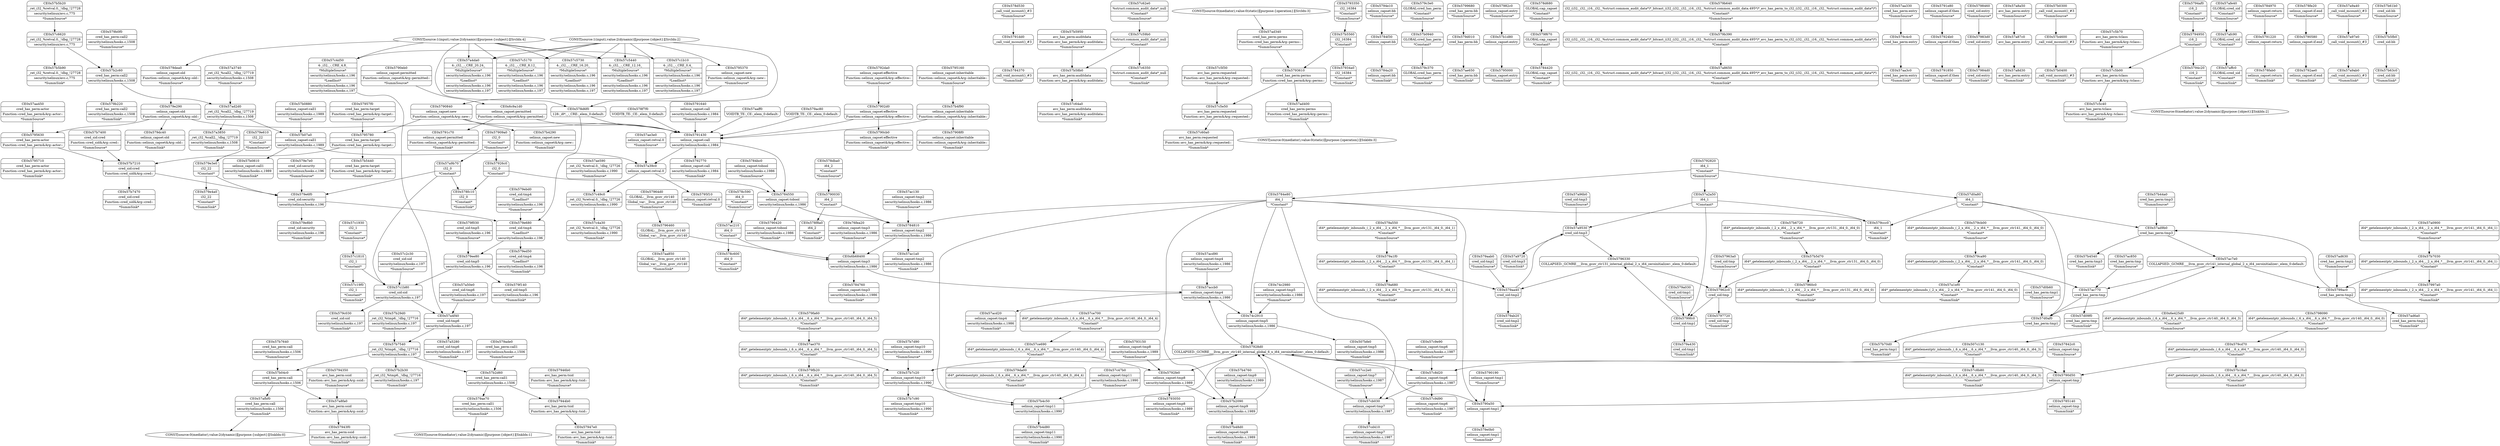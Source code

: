 digraph {
	CE0x57c1b80 [shape=record,shape=Mrecord,label="{CE0x57c1b80|cred_sid:sid|security/selinux/hooks.c,197}"]
	CE0x5784760 [shape=record,shape=Mrecord,label="{CE0x5784760|selinux_capset:tmp3|security/selinux/hooks.c,1986|*SummSink*}"]
	CE0x578d530 [shape=record,shape=Mrecord,label="{CE0x578d530|_call_void_mcount()_#3|*SummSource*}"]
	CE0x57b58b0 [shape=record,shape=Mrecord,label="{CE0x57b58b0|avc_has_perm:auditdata|Function::avc_has_perm&Arg::auditdata::}"]
	CE0x579e6f0 [shape=record,shape=Mrecord,label="{CE0x579e6f0|cred_sid:security|security/selinux/hooks.c,196}"]
	"CONST[source:0(mediator),value:0(static)][purpose:{operation}][SrcIdx:3]"
	CE0x57b4c50 [shape=record,shape=Mrecord,label="{CE0x57b4c50|selinux_capset:tmp11|security/selinux/hooks.c,1990}"]
	CE0x5795370 [shape=record,shape=Mrecord,label="{CE0x5795370|selinux_capset:new|Function::selinux_capset&Arg::new::|*SummSource*}"]
	CE0x579ade0 [shape=record,shape=Mrecord,label="{CE0x579ade0|cred_has_perm:call1|security/selinux/hooks.c,1506|*SummSource*}"]
	CE0x57b48d0 [shape=record,shape=Mrecord,label="{CE0x57b48d0|selinux_capset:tmp9|security/selinux/hooks.c,1989|*SummSink*}"]
	CE0x579dea0 [shape=record,shape=Mrecord,label="{CE0x579dea0|selinux_capset:old|Function::selinux_capset&Arg::old::|*SummSource*}"]
	CE0x5784a20 [shape=record,shape=Mrecord,label="{CE0x5784a20|selinux_capset:bb|*SummSink*}"]
	CE0x579c370 [shape=record,shape=Mrecord,label="{CE0x579c370|GLOBAL:cred_has_perm|*Constant*|*SummSink*}"]
	CE0x579d010 [shape=record,shape=Mrecord,label="{CE0x579d010|cred_has_perm:bb}"]
	CE0x5795000 [shape=record,shape=Mrecord,label="{CE0x5795000|selinux_capset:entry|*SummSink*}"]
	CE0x57c9d90 [shape=record,shape=Mrecord,label="{CE0x57c9d90|selinux_capset:tmp6|security/selinux/hooks.c,1987|*SummSink*}"]
	CE0x579f670 [shape=record,shape=Mrecord,label="{CE0x579f670|GLOBAL:cap_capset|*Constant*}"]
	CE0x579b390 [shape=record,shape=Mrecord,label="{CE0x579b390|i32_(i32,_i32,_i16,_i32,_%struct.common_audit_data*)*_bitcast_(i32_(i32,_i32,_i16,_i32,_%struct.common_audit_data.495*)*_avc_has_perm_to_i32_(i32,_i32,_i16,_i32,_%struct.common_audit_data*)*)|*Constant*}"]
	CE0x57cd410 [shape=record,shape=Mrecord,label="{CE0x57cd410|selinux_capset:tmp7|security/selinux/hooks.c,1987|*SummSink*}"]
	CE0x57b5560 [shape=record,shape=Mrecord,label="{CE0x57b5560|i32_16384|*Constant*}"]
	CE0x6e425d0 [shape=record,shape=Mrecord,label="{CE0x6e425d0|i64*_getelementptr_inbounds_(_6_x_i64_,_6_x_i64_*___llvm_gcov_ctr140,_i64_0,_i64_3)|*Constant*|*SummSource*}"]
	CE0x57aa330 [shape=record,shape=Mrecord,label="{CE0x57aa330|cred_has_perm:entry|*SummSource*}"]
	CE0x578dba0 [shape=record,shape=Mrecord,label="{CE0x578dba0|i64_2|*Constant*|*SummSource*}"]
	CE0x507c130 [shape=record,shape=Mrecord,label="{CE0x507c130|i64*_getelementptr_inbounds_(_6_x_i64_,_6_x_i64_*___llvm_gcov_ctr140,_i64_0,_i64_3)|*Constant*}"]
	CE0x57a3850 [shape=record,shape=Mrecord,label="{CE0x57a3850|_ret_i32_%call2,_!dbg_!27719|security/selinux/hooks.c,1508|*SummSink*}"]
	CE0x5791850 [shape=record,shape=Mrecord,label="{CE0x5791850|selinux_capset:if.then|*SummSink*}"]
	CE0x57b0880 [shape=record,shape=Mrecord,label="{CE0x57b0880|selinux_capset:call1|security/selinux/hooks.c,1989|*SummSource*}"]
	CE0x5791dd0 [shape=record,shape=Mrecord,label="{CE0x5791dd0|_call_void_mcount()_#3}"]
	CE0x57984d0 [shape=record,shape=Mrecord,label="{CE0x57984d0|cred_sid:entry|*SummSink*}"]
	CE0x5791c70 [shape=record,shape=Mrecord,label="{CE0x5791c70|selinux_capset:permitted|Function::selinux_capset&Arg::permitted::|*SummSink*}"]
	CE0x57a87c0 [shape=record,shape=Mrecord,label="{CE0x57a87c0|avc_has_perm:entry}"]
	CE0x57aaff0 [shape=record,shape=Mrecord,label="{CE0x57aaff0|VOIDTB_TE:_CE:_elem_0:default:}"]
	CE0x57924b0 [shape=record,shape=Mrecord,label="{CE0x57924b0|selinux_capset:if.then}"]
	CE0x57b0300 [shape=record,shape=Mrecord,label="{CE0x57b0300|_call_void_mcount()_#3|*SummSource*}"]
	CE0x57acd20 [shape=record,shape=Mrecord,label="{CE0x57acd20|selinux_capset:tmp4|security/selinux/hooks.c,1986|*SummSink*}"]
	CE0x5792fe0 [shape=record,shape=Mrecord,label="{CE0x5792fe0|selinux_capset:tmp8|security/selinux/hooks.c,1989}"]
	CE0x57c5f30 [shape=record,shape=Mrecord,label="{CE0x57c5f30|avc_has_perm:requested|Function::avc_has_perm&Arg::requested::|*SummSource*}"]
	CE0x57943f0 [shape=record,shape=Mrecord,label="{CE0x57943f0|avc_has_perm:ssid|Function::avc_has_perm&Arg::ssid::|*SummSink*}"]
	CE0x57c5e50 [shape=record,shape=Mrecord,label="{CE0x57c5e50|avc_has_perm:requested|Function::avc_has_perm&Arg::requested::}"]
	CE0x579b0f0 [shape=record,shape=Mrecord,label="{CE0x579b0f0|cred_has_perm:call2|security/selinux/hooks.c,1508|*SummSource*}"]
	CE0x57962c0 [shape=record,shape=Mrecord,label="{CE0x57962c0|cred_sid:tmp}"]
	CE0x57ae3e0 [shape=record,shape=Mrecord,label="{CE0x57ae3e0|selinux_capset:retval.0|*SummSource*}"]
	CE0x57ad400 [shape=record,shape=Mrecord,label="{CE0x57ad400|cred_has_perm:perms|Function::cred_has_perm&Arg::perms::|*SummSink*}"]
	CE0x579ae70 [shape=record,shape=Mrecord,label="{CE0x579ae70|cred_has_perm:call1|security/selinux/hooks.c,1506|*SummSink*}"]
	CE0x57c5c40 [shape=record,shape=Mrecord,label="{CE0x57c5c40|avc_has_perm:tclass|Function::avc_has_perm&Arg::tclass::|*SummSink*}"]
	CE0x5794950 [shape=record,shape=Mrecord,label="{CE0x5794950|i16_2|*Constant*}"]
	CE0x57909a0 [shape=record,shape=Mrecord,label="{CE0x57909a0|i32_0|*Constant*|*SummSource*}"]
	CE0x57d09f0 [shape=record,shape=Mrecord,label="{CE0x57d09f0|cred_has_perm:tmp|*SummSink*}"]
	CE0x57b18a0 [shape=record,shape=Mrecord,label="{CE0x57b18a0|i64*_getelementptr_inbounds_(_6_x_i64_,_6_x_i64_*___llvm_gcov_ctr140,_i64_0,_i64_0)|*Constant*|*SummSink*}"]
	CE0x5784550 [shape=record,shape=Mrecord,label="{CE0x5784550|selinux_capset:tobool|security/selinux/hooks.c,1986}"]
	CE0x579a1f0 [shape=record,shape=Mrecord,label="{CE0x579a1f0|i64*_getelementptr_inbounds_(_2_x_i64_,_2_x_i64_*___llvm_gcov_ctr131,_i64_0,_i64_1)|*Constant*}"]
	CE0x57c5730 [shape=record,shape=Mrecord,label="{CE0x57c5730|4:_i32,_:_CRE_16,20_|*MultipleSource*|security/selinux/hooks.c,196|*LoadInst*|security/selinux/hooks.c,196|security/selinux/hooks.c,197}"]
	CE0x74c2910 [shape=record,shape=Mrecord,label="{CE0x74c2910|selinux_capset:tmp5|security/selinux/hooks.c,1986}"]
	CE0x57d0b60 [shape=record,shape=Mrecord,label="{CE0x57d0b60|cred_has_perm:tmp1|*SummSource*}"]
	CE0x57ae650 [shape=record,shape=Mrecord,label="{CE0x57ae650|cred_has_perm:bb|*SummSink*}"]
	CE0x57afe40 [shape=record,shape=Mrecord,label="{CE0x57afe40|GLOBAL:cred_sid|*Constant*|*SummSource*}"]
	CE0x5798460 [shape=record,shape=Mrecord,label="{CE0x5798460|cred_sid:entry|*SummSource*}"]
	CE0x57b5950 [shape=record,shape=Mrecord,label="{CE0x57b5950|avc_has_perm:auditdata|Function::avc_has_perm&Arg::auditdata::|*SummSource*}"]
	CE0x57b6720 [shape=record,shape=Mrecord,label="{CE0x57b6720|i64*_getelementptr_inbounds_(_2_x_i64_,_2_x_i64_*___llvm_gcov_ctr131,_i64_0,_i64_0)|*Constant*|*SummSource*}"]
	CE0x57a4f40 [shape=record,shape=Mrecord,label="{CE0x57a4f40|cred_sid:tmp6|security/selinux/hooks.c,197}"]
	CE0x57aa3c0 [shape=record,shape=Mrecord,label="{CE0x57aa3c0|cred_has_perm:entry|*SummSink*}"]
	CE0x5790030 [shape=record,shape=Mrecord,label="{CE0x5790030|i64_2|*Constant*}"]
	CE0x57a0900 [shape=record,shape=Mrecord,label="{CE0x57a0900|i64*_getelementptr_inbounds_(_2_x_i64_,_2_x_i64_*___llvm_gcov_ctr141,_i64_0,_i64_1)|*Constant*|*SummSource*}"]
	CE0x5792770 [shape=record,shape=Mrecord,label="{CE0x5792770|selinux_capset:call|security/selinux/hooks.c,1984|*SummSink*}"]
	CE0x57ad2d0 [shape=record,shape=Mrecord,label="{CE0x57ad2d0|_ret_i32_%call2,_!dbg_!27719|security/selinux/hooks.c,1508}"]
	CE0x57c8d20 [shape=record,shape=Mrecord,label="{CE0x57c8d20|selinux_capset:tmp6|security/selinux/hooks.c,1987}"]
	CE0x5790d50 [shape=record,shape=Mrecord,label="{CE0x5790d50|selinux_capset:tmp}"]
	CE0x5791220 [shape=record,shape=Mrecord,label="{CE0x5791220|selinux_capset:return}"]
	CE0x6c9a1d0 [shape=record,shape=Mrecord,label="{CE0x6c9a1d0|selinux_capset:permitted|Function::selinux_capset&Arg::permitted::}"]
	CE0x57b7210 [shape=record,shape=Mrecord,label="{CE0x57b7210|cred_sid:cred|Function::cred_sid&Arg::cred::}"]
	"CONST[source:1(input),value:2(dynamic)][purpose:{subject}][SrcIdx:4]"
	CE0x5798090 [shape=record,shape=Mrecord,label="{CE0x5798090|i64*_getelementptr_inbounds_(_6_x_i64_,_6_x_i64_*___llvm_gcov_ctr140,_i64_0,_i64_0)|*Constant*|*SummSource*}"]
	CE0x5784bc0 [shape=record,shape=Mrecord,label="{CE0x5784bc0|selinux_capset:tobool|security/selinux/hooks.c,1986|*SummSource*}"]
	CE0x579f030 [shape=record,shape=Mrecord,label="{CE0x579f030|cred_sid:tmp5|security/selinux/hooks.c,196|*SummSource*}"]
	CE0x57b4540 [shape=record,shape=Mrecord,label="{CE0x57b4540|cred_has_perm:tmp3|*SummSink*}"]
	CE0x5790eb0 [shape=record,shape=Mrecord,label="{CE0x5790eb0|selinux_capset:permitted|Function::selinux_capset&Arg::permitted::|*SummSource*}"]
	CE0x57b7030 [shape=record,shape=Mrecord,label="{CE0x57b7030|i64*_getelementptr_inbounds_(_2_x_i64_,_2_x_i64_*___llvm_gcov_ctr141,_i64_0,_i64_1)|*Constant*}"]
	CE0x57b4600 [shape=record,shape=Mrecord,label="{CE0x57b4600|_call_void_mcount()_#3}"]
	CE0x57c5b00 [shape=record,shape=Mrecord,label="{CE0x57c5b00|avc_has_perm:tclass|Function::avc_has_perm&Arg::tclass::}"]
	CE0x57ae590 [shape=record,shape=Mrecord,label="{CE0x57ae590|_ret_i32_%retval.0,_!dbg_!27726|security/selinux/hooks.c,1990|*SummSource*}"]
	CE0x57ad9b0 [shape=record,shape=Mrecord,label="{CE0x57ad9b0|cred_has_perm:tmp3}"]
	CE0x5792ae0 [shape=record,shape=Mrecord,label="{CE0x5792ae0|selinux_capset:if.end|*SummSink*}"]
	CE0x579a680 [shape=record,shape=Mrecord,label="{CE0x579a680|i64*_getelementptr_inbounds_(_2_x_i64_,_2_x_i64_*___llvm_gcov_ctr131,_i64_0,_i64_1)|*Constant*|*SummSink*}"]
	CE0x57c1810 [shape=record,shape=Mrecord,label="{CE0x57c1810|i32_1|*Constant*}"]
	CE0x5797720 [shape=record,shape=Mrecord,label="{CE0x5797720|cred_sid:tmp|*SummSink*}"]
	CE0x57902d0 [shape=record,shape=Mrecord,label="{CE0x57902d0|selinux_capset:effective|Function::selinux_capset&Arg::effective::}"]
	CE0x57947e0 [shape=record,shape=Mrecord,label="{CE0x57947e0|avc_has_perm:tsid|Function::avc_has_perm&Arg::tsid::|*SummSink*}"]
	CE0x579ab20 [shape=record,shape=Mrecord,label="{CE0x579ab20|cred_sid:tmp2|*SummSink*}"]
	"CONST[source:0(mediator),value:2(dynamic)][purpose:{object}][SnkIdx:1]"
	CE0x57a3740 [shape=record,shape=Mrecord,label="{CE0x57a3740|_ret_i32_%call2,_!dbg_!27719|security/selinux/hooks.c,1508|*SummSource*}"]
	CE0x579aa40 [shape=record,shape=Mrecord,label="{CE0x579aa40|cred_sid:tmp2}"]
	CE0x57b0940 [shape=record,shape=Mrecord,label="{CE0x57b0940|GLOBAL:cred_has_perm|*Constant*}"]
	CE0x5795710 [shape=record,shape=Mrecord,label="{CE0x5795710|cred_has_perm:actor|Function::cred_has_perm&Arg::actor::|*SummSink*}"]
	CE0x57944b0 [shape=record,shape=Mrecord,label="{CE0x57944b0|avc_has_perm:tsid|Function::avc_has_perm&Arg::tsid::}"]
	CE0x57a8d30 [shape=record,shape=Mrecord,label="{CE0x57a8d30|avc_has_perm:entry|*SummSink*}"]
	CE0x57a96b0 [shape=record,shape=Mrecord,label="{CE0x57a96b0|cred_sid:tmp3|*SummSource*}"]
	CE0x5794af0 [shape=record,shape=Mrecord,label="{CE0x5794af0|i16_2|*Constant*|*SummSource*}"]
	CE0x57c6620 [shape=record,shape=Mrecord,label="{CE0x57c6620|_ret_i32_%retval.0,_!dbg_!27728|security/selinux/avc.c,775}"]
	CE0x578fe20 [shape=record,shape=Mrecord,label="{CE0x578fe20|selinux_capset:if.end|*SummSource*}"]
	CE0x579ebd0 [shape=record,shape=Mrecord,label="{CE0x579ebd0|cred_sid:tmp4|*LoadInst*|security/selinux/hooks.c,196|*SummSource*}"]
	CE0x57b2090 [shape=record,shape=Mrecord,label="{CE0x57b2090|selinux_capset:tmp9|security/selinux/hooks.c,1989}"]
	CE0x57926c0 [shape=record,shape=Mrecord,label="{CE0x57926c0|i32_0|*Constant*}"]
	CE0x57b7640 [shape=record,shape=Mrecord,label="{CE0x57b7640|cred_has_perm:call|security/selinux/hooks.c,1506|*SummSource*}"]
	CE0x57a9a40 [shape=record,shape=Mrecord,label="{CE0x57a9a40|_call_void_mcount()_#3|*SummSource*}"]
	CE0x57b4f90 [shape=record,shape=Mrecord,label="{CE0x57b4f90|selinux_capset:inheritable|Function::selinux_capset&Arg::inheritable::}"]
	CE0x579cd70 [shape=record,shape=Mrecord,label="{CE0x579cd70|i64*_getelementptr_inbounds_(_6_x_i64_,_6_x_i64_*___llvm_gcov_ctr140,_i64_0,_i64_0)|*Constant*}"]
	CE0x57a9530 [shape=record,shape=Mrecord,label="{CE0x57a9530|cred_sid:tmp3}"]
	CE0x579ac80 [shape=record,shape=Mrecord,label="{CE0x579ac80|VOIDTB_TE:_CE:_elem_0:default:}"]
	CE0x5790420 [shape=record,shape=Mrecord,label="{CE0x5790420|selinux_capset:tobool|security/selinux/hooks.c,1986|*SummSink*}"]
	CE0x57b4290 [shape=record,shape=Mrecord,label="{CE0x57b4290|selinux_capset:new|Function::selinux_capset&Arg::new::|*SummSink*}"]
	CE0x57c5170 [shape=record,shape=Mrecord,label="{CE0x57c5170|4:_i32,_:_CRE_8,12_|*MultipleSource*|security/selinux/hooks.c,196|*LoadInst*|security/selinux/hooks.c,196|security/selinux/hooks.c,197}"]
	CE0x579c4c0 [shape=record,shape=Mrecord,label="{CE0x579c4c0|cred_has_perm:entry}"]
	CE0x57c8b80 [shape=record,shape=Mrecord,label="{CE0x57c8b80|i64*_getelementptr_inbounds_(_6_x_i64_,_6_x_i64_*___llvm_gcov_ctr140,_i64_0,_i64_3)|*Constant*|*SummSink*}"]
	CE0x5790cb0 [shape=record,shape=Mrecord,label="{CE0x5790cb0|selinux_capset:effective|Function::selinux_capset&Arg::effective::|*SummSink*}"]
	CE0x5795160 [shape=record,shape=Mrecord,label="{CE0x5795160|selinux_capset:inheritable|Function::selinux_capset&Arg::inheritable::|*SummSource*}"]
	CE0x5796330 [shape=record,shape=Mrecord,label="{CE0x5796330|COLLAPSED:_GCMRE___llvm_gcov_ctr131_internal_global_2_x_i64_zeroinitializer:_elem_0:default:}"]
	CE0x57a2a50 [shape=record,shape=Mrecord,label="{CE0x57a2a50|i64_1|*Constant*}"]
	CE0x57b5d70 [shape=record,shape=Mrecord,label="{CE0x57b5d70|i64*_getelementptr_inbounds_(_2_x_i64_,_2_x_i64_*___llvm_gcov_ctr131,_i64_0,_i64_0)|*Constant*}"]
	CE0x579da00 [shape=record,shape=Mrecord,label="{CE0x579da00|i64*_getelementptr_inbounds_(_6_x_i64_,_6_x_i64_*___llvm_gcov_ctr140,_i64_0,_i64_4)|*Constant*|*SummSink*}"]
	CE0x57b5fb0 [shape=record,shape=Mrecord,label="{CE0x57b5fb0|cred_sid:bb}"]
	CE0x579e8b0 [shape=record,shape=Mrecord,label="{CE0x579e8b0|cred_sid:security|security/selinux/hooks.c,196|*SummSink*}"]
	CE0x57b07a0 [shape=record,shape=Mrecord,label="{CE0x57b07a0|selinux_capset:call1|security/selinux/hooks.c,1989}"]
	CE0x57b0400 [shape=record,shape=Mrecord,label="{CE0x57b0400|_call_void_mcount()_#3|*SummSink*}"]
	CE0x57c6350 [shape=record,shape=Mrecord,label="{CE0x57c6350|%struct.common_audit_data*_null|*Constant*|*SummSink*}"]
	CE0x579ccc0 [shape=record,shape=Mrecord,label="{CE0x579ccc0|i64_1|*Constant*|*SummSink*}"]
	CE0x579cb00 [shape=record,shape=Mrecord,label="{CE0x579cb00|i64*_getelementptr_inbounds_(_2_x_i64_,_2_x_i64_*___llvm_gcov_ctr141,_i64_0,_i64_0)|*Constant*|*SummSource*}"]
	CE0x57b70d0 [shape=record,shape=Mrecord,label="{CE0x57b70d0|cred_has_perm:tmp1|*SummSink*}"]
	CE0x57b61b0 [shape=record,shape=Mrecord,label="{CE0x57b61b0|cred_sid:bb|*SummSource*}"]
	CE0x57a4da0 [shape=record,shape=Mrecord,label="{CE0x57a4da0|4:_i32,_:_CRE_20,24_|*MultipleSource*|security/selinux/hooks.c,196|*LoadInst*|security/selinux/hooks.c,196|security/selinux/hooks.c,197}"]
	CE0x579ed50 [shape=record,shape=Mrecord,label="{CE0x579ed50|cred_sid:tmp4|*LoadInst*|security/selinux/hooks.c,196|*SummSink*}"]
	CE0x578f7f0 [shape=record,shape=Mrecord,label="{CE0x578f7f0|VOIDTB_TE:_CE:_elem_0:default:}"]
	"CONST[source:0(mediator),value:2(dynamic)][purpose:{subject}][SnkIdx:0]"
	CE0x5795630 [shape=record,shape=Mrecord,label="{CE0x5795630|cred_has_perm:actor|Function::cred_has_perm&Arg::actor::}"]
	CE0x5795f10 [shape=record,shape=Mrecord,label="{CE0x5795f10|selinux_capset:retval.0|*SummSink*}"]
	CE0x507bfe0 [shape=record,shape=Mrecord,label="{CE0x507bfe0|selinux_capset:tmp5|security/selinux/hooks.c,1986|*SummSink*}"]
	CE0x57a8650 [shape=record,shape=Mrecord,label="{CE0x57a8650|i32_(i32,_i32,_i16,_i32,_%struct.common_audit_data*)*_bitcast_(i32_(i32,_i32,_i16,_i32,_%struct.common_audit_data.495*)*_avc_has_perm_to_i32_(i32,_i32,_i16,_i32,_%struct.common_audit_data*)*)|*Constant*|*SummSink*}"]
	CE0x5796460 [shape=record,shape=Mrecord,label="{CE0x5796460|GLOBAL:__llvm_gcov_ctr140|Global_var:__llvm_gcov_ctr140}"]
	CE0x5794350 [shape=record,shape=Mrecord,label="{CE0x5794350|avc_has_perm:ssid|Function::avc_has_perm&Arg::ssid::|*SummSource*}"]
	"CONST[source:0(mediator),value:2(dynamic)][purpose:{object}][SnkIdx:2]"
	CE0x57cb030 [shape=record,shape=Mrecord,label="{CE0x57cb030|selinux_capset:tmp7|security/selinux/hooks.c,1987}"]
	CE0x57a9ab0 [shape=record,shape=Mrecord,label="{CE0x57a9ab0|_call_void_mcount()_#3|*SummSink*}"]
	CE0x579e7e0 [shape=record,shape=Mrecord,label="{CE0x579e7e0|cred_sid:security|security/selinux/hooks.c,196|*SummSource*}"]
	"CONST[source:0(mediator),value:0(static)][purpose:{operation}][SnkIdx:3]"
	CE0x579a430 [shape=record,shape=Mrecord,label="{CE0x579a430|cred_sid:tmp1|*SummSink*}"]
	CE0x57ac850 [shape=record,shape=Mrecord,label="{CE0x57ac850|cred_has_perm:tmp|*SummSource*}"]
	CE0x57ad6a0 [shape=record,shape=Mrecord,label="{CE0x57ad6a0|cred_has_perm:tmp2|*SummSink*}"]
	CE0x57a50e0 [shape=record,shape=Mrecord,label="{CE0x57a50e0|cred_sid:tmp6|security/selinux/hooks.c,197|*SummSource*}"]
	CE0x578c590 [shape=record,shape=Mrecord,label="{CE0x578c590|i64_0|*Constant*|*SummSource*}"]
	CE0x5784970 [shape=record,shape=Mrecord,label="{CE0x5784970|selinux_capset:return|*SummSource*}"]
	CE0x57908f0 [shape=record,shape=Mrecord,label="{CE0x57908f0|selinux_capset:inheritable|Function::selinux_capset&Arg::inheritable::|*SummSink*}"]
	CE0x57b5b20 [shape=record,shape=Mrecord,label="{CE0x57b5b20|_ret_i32_%retval.0,_!dbg_!27728|security/selinux/avc.c,775|*SummSource*}"]
	CE0x5799680 [shape=record,shape=Mrecord,label="{CE0x5799680|cred_has_perm:bb|*SummSource*}"]
	CE0x57b29d0 [shape=record,shape=Mrecord,label="{CE0x57b29d0|_ret_i32_%tmp6,_!dbg_!27716|security/selinux/hooks.c,197|*SummSource*}"]
	CE0x57a8a50 [shape=record,shape=Mrecord,label="{CE0x57a8a50|avc_has_perm:entry|*SummSource*}"]
	CE0x578c600 [shape=record,shape=Mrecord,label="{CE0x578c600|i64_0|*Constant*|*SummSink*}"]
	CE0x579ee80 [shape=record,shape=Mrecord,label="{CE0x579ee80|cred_sid:tmp5|security/selinux/hooks.c,196}"]
	CE0x57a9b70 [shape=record,shape=Mrecord,label="{CE0x57a9b70|i32_0|*Constant*}"]
	CE0x57ad340 [shape=record,shape=Mrecord,label="{CE0x57ad340|cred_has_perm:perms|Function::cred_has_perm&Arg::perms::|*SummSource*}"]
	CE0x5799ac0 [shape=record,shape=Mrecord,label="{CE0x5799ac0|cred_has_perm:tmp2}"]
	CE0x57b04c0 [shape=record,shape=Mrecord,label="{CE0x57b04c0|cred_has_perm:call|security/selinux/hooks.c,1506}"]
	CE0x579aab0 [shape=record,shape=Mrecord,label="{CE0x579aab0|cred_sid:tmp2|*SummSource*}"]
	CE0x57964d0 [shape=record,shape=Mrecord,label="{CE0x57964d0|GLOBAL:__llvm_gcov_ctr140|Global_var:__llvm_gcov_ctr140|*SummSource*}"]
	CE0x57afbf0 [shape=record,shape=Mrecord,label="{CE0x57afbf0|cred_has_perm:call|security/selinux/hooks.c,1506|*SummSink*}"]
	CE0x5791e80 [shape=record,shape=Mrecord,label="{CE0x5791e80|selinux_capset:if.then|*SummSource*}"]
	CE0x5792da0 [shape=record,shape=Mrecord,label="{CE0x5792da0|selinux_capset:effective|Function::selinux_capset&Arg::effective::|*SummSource*}"]
	CE0x57ac1a0 [shape=record,shape=Mrecord,label="{CE0x57ac1a0|selinux_capset:tmp2|security/selinux/hooks.c,1986|*SummSink*}"]
	CE0x5791430 [shape=record,shape=Mrecord,label="{CE0x5791430|selinux_capset:call|security/selinux/hooks.c,1984}"]
	CE0x57d0af0 [shape=record,shape=Mrecord,label="{CE0x57d0af0|cred_has_perm:tmp1}"]
	CE0x57d0a80 [shape=record,shape=Mrecord,label="{CE0x57d0a80|i64_1|*Constant*}"]
	CE0x57963a0 [shape=record,shape=Mrecord,label="{CE0x57963a0|cred_sid:tmp|*SummSource*}"]
	CE0x57a5280 [shape=record,shape=Mrecord,label="{CE0x57a5280|cred_sid:tmp6|security/selinux/hooks.c,197|*SummSink*}"]
	CE0x57957f0 [shape=record,shape=Mrecord,label="{CE0x57957f0|cred_has_perm:target|Function::cred_has_perm&Arg::target::|*SummSource*}"]
	CE0x578fc10 [shape=record,shape=Mrecord,label="{CE0x578fc10|i32_0|*Constant*|*SummSink*}"]
	CE0x57a39c0 [shape=record,shape=Mrecord,label="{CE0x57a39c0|selinux_capset:retval.0}"]
	CE0x579b220 [shape=record,shape=Mrecord,label="{CE0x579b220|cred_has_perm:call2|security/selinux/hooks.c,1508|*SummSink*}"]
	CE0x57ce690 [shape=record,shape=Mrecord,label="{CE0x57ce690|i64*_getelementptr_inbounds_(_6_x_i64_,_6_x_i64_*___llvm_gcov_ctr140,_i64_0,_i64_4)|*Constant*}"]
	CE0x57a97e0 [shape=record,shape=Mrecord,label="{CE0x57a97e0|_call_void_mcount()_#3}"]
	CE0x5792820 [shape=record,shape=Mrecord,label="{CE0x5792820|i64_1|*Constant*|*SummSource*}"]
	CE0x578f8a0 [shape=record,shape=Mrecord,label="{CE0x578f8a0|i64_2|*Constant*|*SummSink*}"]
	CE0x57b7c90 [shape=record,shape=Mrecord,label="{CE0x57b7c90|selinux_capset:tmp10|security/selinux/hooks.c,1990|*SummSink*}"]
	CE0x578d680 [shape=record,shape=Mrecord,label="{CE0x578d680|GLOBAL:cap_capset|*Constant*|*SummSource*}"]
	CE0x578d6f0 [shape=record,shape=Mrecord,label="{CE0x578d6f0|128:_i8*,_:_CRE:_elem_0:default:}"]
	CE0x57acd90 [shape=record,shape=Mrecord,label="{CE0x57acd90|selinux_capset:tmp4|security/selinux/hooks.c,1986|*SummSource*}"]
	CE0x5790190 [shape=record,shape=Mrecord,label="{CE0x5790190|selinux_capset:tmp1|*SummSource*}"]
	CE0x5790a50 [shape=record,shape=Mrecord,label="{CE0x5790a50|selinux_capset:tmp1}"]
	CE0x5784420 [shape=record,shape=Mrecord,label="{CE0x5784420|GLOBAL:cap_capset|*Constant*|*SummSink*}"]
	CE0x57b0810 [shape=record,shape=Mrecord,label="{CE0x57b0810|selinux_capset:call1|security/selinux/hooks.c,1989|*SummSink*}"]
	CE0x579fb20 [shape=record,shape=Mrecord,label="{CE0x579fb20|i64*_getelementptr_inbounds_(_6_x_i64_,_6_x_i64_*___llvm_gcov_ctr140,_i64_0,_i64_5)|*Constant*|*SummSink*}"]
	CE0x57c60a0 [shape=record,shape=Mrecord,label="{CE0x57c60a0|avc_has_perm:requested|Function::avc_has_perm&Arg::requested::|*SummSink*}"]
	"CONST[source:1(input),value:2(dynamic)][purpose:{object}][SrcIdx:2]"
	CE0x57ac770 [shape=record,shape=Mrecord,label="{CE0x57ac770|cred_has_perm:tmp}"]
	CE0x57b1d80 [shape=record,shape=Mrecord,label="{CE0x57b1d80|selinux_capset:entry}"]
	CE0x57982c0 [shape=record,shape=Mrecord,label="{CE0x57982c0|selinux_capset:entry|*SummSource*}"]
	CE0x57aa850 [shape=record,shape=Mrecord,label="{CE0x57aa850|GLOBAL:__llvm_gcov_ctr140|Global_var:__llvm_gcov_ctr140|*SummSink*}"]
	CE0x57934a0 [shape=record,shape=Mrecord,label="{CE0x57934a0|i32_16384|*Constant*|*SummSink*}"]
	CE0x57928d0 [shape=record,shape=Mrecord,label="{CE0x57928d0|COLLAPSED:_GCMRE___llvm_gcov_ctr140_internal_global_6_x_i64_zeroinitializer:_elem_0:default:}"]
	CE0x57cc2e0 [shape=record,shape=Mrecord,label="{CE0x57cc2e0|selinux_capset:tmp7|security/selinux/hooks.c,1987|*SummSource*}"]
	CE0x5785140 [shape=record,shape=Mrecord,label="{CE0x5785140|selinux_capset:tmp|*SummSink*}"]
	CE0x57c49c0 [shape=record,shape=Mrecord,label="{CE0x57c49c0|_ret_i32_%retval.0,_!dbg_!27726|security/selinux/hooks.c,1990}"]
	CE0x57c1b10 [shape=record,shape=Mrecord,label="{CE0x57c1b10|4:_i32,_:_CRE_0,4_|*MultipleSource*|security/selinux/hooks.c,196|*LoadInst*|security/selinux/hooks.c,196|security/selinux/hooks.c,197}"]
	CE0x57c2c30 [shape=record,shape=Mrecord,label="{CE0x57c2c30|cred_sid:sid|security/selinux/hooks.c,197|*SummSource*}"]
	CE0x57afc90 [shape=record,shape=Mrecord,label="{CE0x57afc90|GLOBAL:cred_sid|*Constant*}"]
	CE0x57b7540 [shape=record,shape=Mrecord,label="{CE0x57b7540|_ret_i32_%tmp6,_!dbg_!27716|security/selinux/hooks.c,197}"]
	CE0x57b2c60 [shape=record,shape=Mrecord,label="{CE0x57b2c60|cred_has_perm:call2|security/selinux/hooks.c,1508}"]
	CE0x57c62e0 [shape=record,shape=Mrecord,label="{CE0x57c62e0|%struct.common_audit_data*_null|*Constant*|*SummSource*}"]
	CE0x76fea20 [shape=record,shape=Mrecord,label="{CE0x76fea20|selinux_capset:tmp3|security/selinux/hooks.c,1986|*SummSource*}"]
	CE0x57983d0 [shape=record,shape=Mrecord,label="{CE0x57983d0|cred_sid:entry}"]
	CE0x57c47b0 [shape=record,shape=Mrecord,label="{CE0x57c47b0|selinux_capset:tmp11|security/selinux/hooks.c,1990|*SummSource*}"]
	CE0x57946b0 [shape=record,shape=Mrecord,label="{CE0x57946b0|avc_has_perm:tsid|Function::avc_has_perm&Arg::tsid::|*SummSource*}"]
	CE0x579a550 [shape=record,shape=Mrecord,label="{CE0x579a550|i64*_getelementptr_inbounds_(_2_x_i64_,_2_x_i64_*___llvm_gcov_ctr131,_i64_0,_i64_1)|*Constant*|*SummSource*}"]
	CE0x579e610 [shape=record,shape=Mrecord,label="{CE0x579e610|i32_22|*Constant*|*SummSource*}"]
	CE0x57c9e90 [shape=record,shape=Mrecord,label="{CE0x57c9e90|selinux_capset:tmp6|security/selinux/hooks.c,1987|*SummSource*}"]
	CE0x579e4a0 [shape=record,shape=Mrecord,label="{CE0x579e4a0|i32_22|*Constant*|*SummSink*}"]
	CE0x74c2980 [shape=record,shape=Mrecord,label="{CE0x74c2980|selinux_capset:tmp5|security/selinux/hooks.c,1986|*SummSource*}"]
	CE0x579c3e0 [shape=record,shape=Mrecord,label="{CE0x579c3e0|GLOBAL:cred_has_perm|*Constant*|*SummSource*}"]
	CE0x5793350 [shape=record,shape=Mrecord,label="{CE0x5793350|i32_16384|*Constant*|*SummSource*}"]
	CE0x579c030 [shape=record,shape=Mrecord,label="{CE0x579c030|cred_sid:sid|security/selinux/hooks.c,197|*SummSink*}"]
	CE0x57b5b90 [shape=record,shape=Mrecord,label="{CE0x57b5b90|_ret_i32_%retval.0,_!dbg_!27728|security/selinux/avc.c,775|*SummSink*}"]
	CE0x57842c0 [shape=record,shape=Mrecord,label="{CE0x57842c0|selinux_capset:tmp|*SummSource*}"]
	CE0x579e0b0 [shape=record,shape=Mrecord,label="{CE0x579e0b0|selinux_capset:tmp1|*SummSink*}"]
	CE0x57b2b30 [shape=record,shape=Mrecord,label="{CE0x57b2b30|_ret_i32_%tmp6,_!dbg_!27716|security/selinux/hooks.c,197|*SummSink*}"]
	CE0x57960c0 [shape=record,shape=Mrecord,label="{CE0x57960c0|i64*_getelementptr_inbounds_(_2_x_i64_,_2_x_i64_*___llvm_gcov_ctr131,_i64_0,_i64_0)|*Constant*|*SummSink*}"]
	CE0x57affc0 [shape=record,shape=Mrecord,label="{CE0x57affc0|GLOBAL:cred_sid|*Constant*|*SummSink*}"]
	CE0x5784f30 [shape=record,shape=Mrecord,label="{CE0x5784f30|selinux_capset:bb}"]
	CE0x57ac130 [shape=record,shape=Mrecord,label="{CE0x57ac130|selinux_capset:tmp2|security/selinux/hooks.c,1986|*SummSource*}"]
	CE0x578fab0 [shape=record,shape=Mrecord,label="{CE0x578fab0|selinux_capset:return|*SummSink*}"]
	CE0x579dc40 [shape=record,shape=Mrecord,label="{CE0x579dc40|selinux_capset:old|Function::selinux_capset&Arg::old::|*SummSink*}"]
	CE0x5784810 [shape=record,shape=Mrecord,label="{CE0x5784810|selinux_capset:tmp2|security/selinux/hooks.c,1986}"]
	CE0x5790840 [shape=record,shape=Mrecord,label="{CE0x5790840|selinux_capset:new|Function::selinux_capset&Arg::new::}"]
	CE0x5784e80 [shape=record,shape=Mrecord,label="{CE0x5784e80|i64_1|*Constant*}"]
	CE0x579e290 [shape=record,shape=Mrecord,label="{CE0x579e290|selinux_capset:old|Function::selinux_capset&Arg::old::}"]
	CE0x5793610 [shape=record,shape=Mrecord,label="{CE0x5793610|cred_has_perm:perms|Function::cred_has_perm&Arg::perms::}"]
	CE0x5794e10 [shape=record,shape=Mrecord,label="{CE0x5794e10|selinux_capset:bb|*SummSource*}"]
	CE0x57ad630 [shape=record,shape=Mrecord,label="{CE0x57ad630|cred_has_perm:tmp2|*SummSource*}"]
	CE0x57a1ef0 [shape=record,shape=Mrecord,label="{CE0x57a1ef0|i64*_getelementptr_inbounds_(_2_x_i64_,_2_x_i64_*___llvm_gcov_ctr141,_i64_0,_i64_0)|*Constant*|*SummSink*}"]
	CE0x5784370 [shape=record,shape=Mrecord,label="{CE0x5784370|_call_void_mcount()_#3|*SummSink*}"]
	CE0x57b7400 [shape=record,shape=Mrecord,label="{CE0x57b7400|cred_sid:cred|Function::cred_sid&Arg::cred::|*SummSource*}"]
	CE0x579e680 [shape=record,shape=Mrecord,label="{CE0x579e680|cred_sid:tmp4|*LoadInst*|security/selinux/hooks.c,196}"]
	CE0x57b4760 [shape=record,shape=Mrecord,label="{CE0x57b4760|selinux_capset:tmp9|security/selinux/hooks.c,1989|*SummSource*}"]
	CE0x5793050 [shape=record,shape=Mrecord,label="{CE0x5793050|selinux_capset:tmp8|security/selinux/hooks.c,1989|*SummSink*}"]
	CE0x57b7c20 [shape=record,shape=Mrecord,label="{CE0x57b7c20|selinux_capset:tmp10|security/selinux/hooks.c,1990}"]
	CE0x579a030 [shape=record,shape=Mrecord,label="{CE0x579a030|cred_sid:tmp1|*SummSource*}"]
	CE0x5794c20 [shape=record,shape=Mrecord,label="{CE0x5794c20|i16_2|*Constant*|*SummSink*}"]
	CE0x57c4a30 [shape=record,shape=Mrecord,label="{CE0x57c4a30|_ret_i32_%retval.0,_!dbg_!27726|security/selinux/hooks.c,1990|*SummSink*}"]
	CE0x57b44a0 [shape=record,shape=Mrecord,label="{CE0x57b44a0|cred_has_perm:tmp3|*SummSource*}"]
	CE0x579e3e0 [shape=record,shape=Mrecord,label="{CE0x579e3e0|i32_22|*Constant*}"]
	CE0x5795780 [shape=record,shape=Mrecord,label="{CE0x5795780|cred_has_perm:target|Function::cred_has_perm&Arg::target::}"]
	CE0x57ae370 [shape=record,shape=Mrecord,label="{CE0x57ae370|i64*_getelementptr_inbounds_(_6_x_i64_,_6_x_i64_*___llvm_gcov_ctr140,_i64_0,_i64_5)|*Constant*}"]
	CE0x579fa60 [shape=record,shape=Mrecord,label="{CE0x579fa60|i64*_getelementptr_inbounds_(_6_x_i64_,_6_x_i64_*___llvm_gcov_ctr140,_i64_0,_i64_5)|*Constant*|*SummSource*}"]
	CE0x579ca90 [shape=record,shape=Mrecord,label="{CE0x579ca90|i64*_getelementptr_inbounds_(_2_x_i64_,_2_x_i64_*___llvm_gcov_ctr141,_i64_0,_i64_0)|*Constant*}"]
	CE0x57a8fa0 [shape=record,shape=Mrecord,label="{CE0x57a8fa0|avc_has_perm:ssid|Function::avc_has_perm&Arg::ssid::}"]
	CE0x57aa450 [shape=record,shape=Mrecord,label="{CE0x57aa450|cred_has_perm:actor|Function::cred_has_perm&Arg::actor::|*SummSource*}"]
	CE0x57b5440 [shape=record,shape=Mrecord,label="{CE0x57b5440|cred_has_perm:target|Function::cred_has_perm&Arg::target::|*SummSink*}"]
	CE0x57ac7e0 [shape=record,shape=Mrecord,label="{CE0x57ac7e0|COLLAPSED:_GCMRE___llvm_gcov_ctr141_internal_global_2_x_i64_zeroinitializer:_elem_0:default:}"]
	CE0x57a9720 [shape=record,shape=Mrecord,label="{CE0x57a9720|cred_sid:tmp3|*SummSink*}"]
	CE0x57c1930 [shape=record,shape=Mrecord,label="{CE0x57c1930|i32_1|*Constant*|*SummSource*}"]
	CE0x57c5440 [shape=record,shape=Mrecord,label="{CE0x57c5440|4:_i32,_:_CRE_12,16_|*MultipleSource*|security/selinux/hooks.c,196|*LoadInst*|security/selinux/hooks.c,196|security/selinux/hooks.c,197}"]
	CE0x57c5b70 [shape=record,shape=Mrecord,label="{CE0x57c5b70|avc_has_perm:tclass|Function::avc_has_perm&Arg::tclass::|*SummSource*}"]
	CE0x5799fc0 [shape=record,shape=Mrecord,label="{CE0x5799fc0|cred_sid:tmp1}"]
	CE0x57b2d60 [shape=record,shape=Mrecord,label="{CE0x57b2d60|cred_has_perm:call1|security/selinux/hooks.c,1506}"]
	CE0x57b63c0 [shape=record,shape=Mrecord,label="{CE0x57b63c0|cred_sid:bb|*SummSink*}"]
	CE0x5791640 [shape=record,shape=Mrecord,label="{CE0x5791640|selinux_capset:call|security/selinux/hooks.c,1984|*SummSource*}"]
	CE0x57b4d80 [shape=record,shape=Mrecord,label="{CE0x57b4d80|selinux_capset:tmp11|security/selinux/hooks.c,1990|*SummSink*}"]
	CE0x57c59b0 [shape=record,shape=Mrecord,label="{CE0x57c59b0|%struct.common_audit_data*_null|*Constant*}"]
	CE0x57c4d50 [shape=record,shape=Mrecord,label="{CE0x57c4d50|4:_i32,_:_CRE_4,8_|*MultipleSource*|security/selinux/hooks.c,196|*LoadInst*|security/selinux/hooks.c,196|security/selinux/hooks.c,197}"]
	CE0x57ac210 [shape=record,shape=Mrecord,label="{CE0x57ac210|i64_0|*Constant*}"]
	CE0x57997a0 [shape=record,shape=Mrecord,label="{CE0x57997a0|i64*_getelementptr_inbounds_(_2_x_i64_,_2_x_i64_*___llvm_gcov_ctr141,_i64_0,_i64_1)|*Constant*|*SummSink*}"]
	CE0x57b7470 [shape=record,shape=Mrecord,label="{CE0x57b7470|cred_sid:cred|Function::cred_sid&Arg::cred::|*SummSink*}"]
	CE0x579b640 [shape=record,shape=Mrecord,label="{CE0x579b640|i32_(i32,_i32,_i16,_i32,_%struct.common_audit_data*)*_bitcast_(i32_(i32,_i32,_i16,_i32,_%struct.common_audit_data.495*)*_avc_has_perm_to_i32_(i32,_i32,_i16,_i32,_%struct.common_audit_data*)*)|*Constant*|*SummSource*}"]
	CE0x57c64a0 [shape=record,shape=Mrecord,label="{CE0x57c64a0|avc_has_perm:auditdata|Function::avc_has_perm&Arg::auditdata::|*SummSink*}"]
	CE0x5790580 [shape=record,shape=Mrecord,label="{CE0x5790580|selinux_capset:if.end}"]
	CE0x57b7d90 [shape=record,shape=Mrecord,label="{CE0x57b7d90|selinux_capset:tmp10|security/selinux/hooks.c,1990|*SummSource*}"]
	CE0x579f140 [shape=record,shape=Mrecord,label="{CE0x579f140|cred_sid:tmp5|security/selinux/hooks.c,196|*SummSink*}"]
	CE0x5793150 [shape=record,shape=Mrecord,label="{CE0x5793150|selinux_capset:tmp8|security/selinux/hooks.c,1989|*SummSource*}"]
	CE0x57c19f0 [shape=record,shape=Mrecord,label="{CE0x57c19f0|i32_1|*Constant*|*SummSink*}"]
	CE0x57accb0 [shape=record,shape=Mrecord,label="{CE0x57accb0|selinux_capset:tmp4|security/selinux/hooks.c,1986}"]
	CE0x6b68400 [shape=record,shape=Mrecord,label="{CE0x6b68400|selinux_capset:tmp3|security/selinux/hooks.c,1986}"]
	CE0x57ce700 [shape=record,shape=Mrecord,label="{CE0x57ce700|i64*_getelementptr_inbounds_(_6_x_i64_,_6_x_i64_*___llvm_gcov_ctr140,_i64_0,_i64_4)|*Constant*|*SummSource*}"]
	CE0x57962c0 -> CE0x5799fc0
	CE0x57b7030 -> CE0x5799ac0
	CE0x579a1f0 -> CE0x579a680
	CE0x57afc90 -> CE0x57affc0
	CE0x57a4f40 -> CE0x57a5280
	CE0x57c1b80 -> CE0x57a4f40
	CE0x57ad400 -> "CONST[source:0(mediator),value:0(static)][purpose:{operation}][SnkIdx:3]"
	CE0x5792820 -> CE0x57d0a80
	CE0x5796330 -> CE0x57962c0
	CE0x76fea20 -> CE0x6b68400
	CE0x57ac850 -> CE0x57ac770
	CE0x579a550 -> CE0x579a1f0
	CE0x57b5b20 -> CE0x57c6620
	CE0x57b1d80 -> CE0x5795000
	CE0x57c2c30 -> CE0x57c1b80
	CE0x57ae370 -> CE0x579fb20
	CE0x57a0900 -> CE0x57b7030
	CE0x57ad2d0 -> CE0x57a3850
	CE0x6c9a1d0 -> CE0x5791c70
	CE0x57a2a50 -> CE0x5799fc0
	CE0x579e290 -> CE0x579dc40
	CE0x5799fc0 -> CE0x579a430
	CE0x57c62e0 -> CE0x57c59b0
	CE0x57aaff0 -> CE0x5791430
	CE0x5792820 -> CE0x57a2a50
	"CONST[source:1(input),value:2(dynamic)][purpose:{subject}][SrcIdx:4]" -> CE0x57c1b10
	CE0x5791640 -> CE0x5791430
	CE0x57d0a80 -> CE0x57ad9b0
	CE0x5799ac0 -> CE0x57ad9b0
	CE0x579e6f0 -> CE0x579e8b0
	CE0x57b7d90 -> CE0x57b7c20
	CE0x578d680 -> CE0x579f670
	CE0x5790580 -> CE0x5792ae0
	CE0x57b4c50 -> CE0x57928d0
	CE0x57a9530 -> CE0x57a9720
	CE0x57b5950 -> CE0x57b58b0
	CE0x5792da0 -> CE0x57902d0
	CE0x57b04c0 -> CE0x57a8fa0
	CE0x579e680 -> CE0x579ee80
	CE0x57c1810 -> CE0x57c19f0
	CE0x579e6f0 -> CE0x579e680
	"CONST[source:1(input),value:2(dynamic)][purpose:{object}][SrcIdx:2]" -> CE0x57c5730
	CE0x57926c0 -> CE0x578fc10
	CE0x5784e80 -> CE0x57b4c50
	CE0x57ac210 -> CE0x6b68400
	CE0x5799680 -> CE0x579d010
	CE0x579ca90 -> CE0x57ac770
	CE0x6c9a1d0 -> CE0x5791430
	CE0x5790d50 -> CE0x5785140
	CE0x6b68400 -> CE0x57accb0
	CE0x57b7640 -> CE0x57b04c0
	CE0x5784e80 -> CE0x579ccc0
	CE0x57ad9b0 -> CE0x57ac7e0
	CE0x57b5fb0 -> CE0x57b63c0
	CE0x57ae3e0 -> CE0x57a39c0
	CE0x5784f30 -> CE0x5784a20
	CE0x57ae370 -> CE0x57b7c20
	CE0x57924b0 -> CE0x5791850
	"CONST[source:1(input),value:2(dynamic)][purpose:{subject}][SrcIdx:4]" -> CE0x57a4da0
	CE0x5790a50 -> CE0x579e0b0
	CE0x57982c0 -> CE0x57b1d80
	CE0x57a9a40 -> CE0x57a97e0
	CE0x5791430 -> CE0x5784550
	CE0x57a2a50 -> CE0x57a9530
	CE0x579ac80 -> CE0x5791430
	CE0x57ad9b0 -> CE0x57b4540
	CE0x74c2980 -> CE0x74c2910
	CE0x578d530 -> CE0x5791dd0
	CE0x57cc2e0 -> CE0x57cb030
	CE0x5791e80 -> CE0x57924b0
	CE0x5792fe0 -> CE0x57b2090
	CE0x57ce700 -> CE0x57ce690
	CE0x579c3e0 -> CE0x57b0940
	CE0x57ad630 -> CE0x5799ac0
	CE0x579f030 -> CE0x579ee80
	CE0x579ee80 -> CE0x579f140
	CE0x5793350 -> CE0x57b5560
	CE0x57c8d20 -> CE0x57cb030
	CE0x5798460 -> CE0x57983d0
	CE0x57b2090 -> CE0x57928d0
	CE0x57928d0 -> CE0x57c8d20
	CE0x57b7540 -> CE0x57b2d60
	"CONST[source:1(input),value:2(dynamic)][purpose:{subject}][SrcIdx:4]" -> CE0x57c4d50
	CE0x57b5560 -> CE0x5793610
	CE0x57902d0 -> CE0x5791430
	CE0x5791430 -> CE0x5792770
	CE0x5784bc0 -> CE0x5784550
	CE0x5795780 -> CE0x57b7210
	"CONST[source:1(input),value:2(dynamic)][purpose:{object}][SrcIdx:2]" -> CE0x57c5170
	CE0x57b2d60 -> CE0x579ae70
	CE0x57b5d70 -> CE0x57960c0
	CE0x5790030 -> CE0x578f8a0
	CE0x57d0a80 -> CE0x579ccc0
	CE0x57c6620 -> CE0x57b2c60
	CE0x5790a50 -> CE0x57928d0
	CE0x578d6f0 -> CE0x579e680
	CE0x579aa40 -> CE0x579ab20
	CE0x5784e80 -> CE0x5784810
	CE0x579a030 -> CE0x5799fc0
	CE0x57b4c50 -> CE0x57b4d80
	CE0x57b2090 -> CE0x57b48d0
	CE0x579d010 -> CE0x57ae650
	CE0x57d0a80 -> CE0x57d0af0
	CE0x579f670 -> CE0x5784420
	CE0x57d0af0 -> CE0x57b70d0
	CE0x579aa40 -> CE0x57a9530
	CE0x57944b0 -> CE0x57947e0
	CE0x57a4f40 -> CE0x57b7540
	CE0x5790840 -> CE0x5795780
	CE0x579e610 -> CE0x579e3e0
	CE0x57d0b60 -> CE0x57d0af0
	CE0x57ce690 -> CE0x5792fe0
	CE0x57b4f90 -> CE0x57908f0
	CE0x57946b0 -> CE0x57944b0
	CE0x579e3e0 -> CE0x579e4a0
	CE0x5791dd0 -> CE0x5784370
	CE0x579ee80 -> CE0x57c1b80
	CE0x507c130 -> CE0x57c8b80
	CE0x57ad340 -> CE0x5793610
	CE0x57909a0 -> CE0x57a9b70
	CE0x5794c20 -> "CONST[source:0(mediator),value:2(dynamic)][purpose:{object}][SnkIdx:2]"
	CE0x5795630 -> CE0x5795710
	CE0x57b29d0 -> CE0x57b7540
	CE0x57b2c60 -> CE0x579b220
	CE0x579ade0 -> CE0x57b2d60
	CE0x579a1f0 -> CE0x579aa40
	"CONST[source:1(input),value:2(dynamic)][purpose:{object}][SrcIdx:2]" -> CE0x57c1b10
	"CONST[source:0(mediator),value:0(static)][purpose:{operation}][SrcIdx:3]" -> CE0x57ad340
	CE0x579b390 -> CE0x57a8650
	CE0x5791430 -> CE0x57a39c0
	CE0x57d0af0 -> CE0x57ac7e0
	CE0x57b7c20 -> CE0x57b4c50
	CE0x57b7030 -> CE0x57997a0
	CE0x57b7540 -> CE0x57b04c0
	CE0x57c1810 -> CE0x57c1b80
	"CONST[source:1(input),value:2(dynamic)][purpose:{subject}][SrcIdx:4]" -> CE0x578d6f0
	"CONST[source:1(input),value:2(dynamic)][purpose:{object}][SrcIdx:2]" -> CE0x5795370
	CE0x579e290 -> CE0x5795630
	CE0x579ae70 -> "CONST[source:0(mediator),value:2(dynamic)][purpose:{object}][SnkIdx:1]"
	CE0x57928d0 -> CE0x5792fe0
	CE0x5795780 -> CE0x57b5440
	CE0x57a50e0 -> CE0x57a4f40
	CE0x578c590 -> CE0x57ac210
	CE0x57a87c0 -> CE0x57a8d30
	CE0x57a8fa0 -> CE0x57943f0
	CE0x5790d50 -> CE0x5790a50
	CE0x57b07a0 -> CE0x57a39c0
	CE0x579cb00 -> CE0x579ca90
	CE0x5784e80 -> CE0x57cb030
	CE0x57b0880 -> CE0x57b07a0
	CE0x57b2d60 -> CE0x57944b0
	CE0x57b4760 -> CE0x57b2090
	CE0x57a3740 -> CE0x57ad2d0
	CE0x5792820 -> CE0x5784e80
	CE0x57b58b0 -> CE0x57c64a0
	CE0x57afe40 -> CE0x57afc90
	CE0x579e290 -> CE0x5791430
	CE0x57926c0 -> CE0x5784550
	CE0x57a9b70 -> CE0x579e6f0
	CE0x578d6f0 -> CE0x5791430
	CE0x57963a0 -> CE0x57962c0
	"CONST[source:1(input),value:2(dynamic)][purpose:{subject}][SrcIdx:4]" -> CE0x57c5170
	CE0x57ac7e0 -> CE0x57ac770
	CE0x5784970 -> CE0x5791220
	CE0x5794e10 -> CE0x5784f30
	CE0x57842c0 -> CE0x5790d50
	CE0x57c59b0 -> CE0x57b58b0
	CE0x57b04c0 -> CE0x57afbf0
	CE0x57b7210 -> CE0x579e6f0
	CE0x5798090 -> CE0x579cd70
	CE0x5794af0 -> CE0x5794950
	CE0x579ebd0 -> CE0x579e680
	"CONST[source:1(input),value:2(dynamic)][purpose:{subject}][SrcIdx:4]" -> CE0x57c5440
	CE0x5790840 -> CE0x5791430
	CE0x578f7f0 -> CE0x5791430
	CE0x579cd70 -> CE0x5790d50
	CE0x57c5b00 -> CE0x57c5c40
	CE0x57962c0 -> CE0x5797720
	CE0x57c5b70 -> CE0x57c5b00
	"CONST[source:1(input),value:2(dynamic)][purpose:{subject}][SrcIdx:4]" -> CE0x57c5730
	CE0x57ac7e0 -> CE0x5799ac0
	CE0x5784550 -> CE0x5790420
	CE0x57c49c0 -> CE0x57c4a30
	CE0x5794350 -> CE0x57a8fa0
	CE0x507c130 -> CE0x57c8d20
	CE0x57b5d70 -> CE0x57962c0
	CE0x57ad2d0 -> CE0x57b07a0
	"CONST[source:1(input),value:2(dynamic)][purpose:{subject}][SrcIdx:4]" -> CE0x579dea0
	CE0x5795370 -> CE0x5790840
	CE0x57a9530 -> CE0x5796330
	CE0x57c1b80 -> CE0x579c030
	CE0x57a96b0 -> CE0x57a9530
	CE0x5793610 -> CE0x57ad400
	CE0x57c9e90 -> CE0x57c8d20
	CE0x57a8a50 -> CE0x57a87c0
	CE0x57cb030 -> CE0x57cd410
	CE0x57accb0 -> CE0x57acd20
	CE0x57a2a50 -> CE0x579ccc0
	"CONST[source:1(input),value:2(dynamic)][purpose:{object}][SrcIdx:2]" -> CE0x578d6f0
	CE0x5793150 -> CE0x5792fe0
	CE0x57c1930 -> CE0x57c1810
	CE0x6b68400 -> CE0x5784760
	CE0x579e680 -> CE0x579ed50
	CE0x57c4d50 -> CE0x57a4f40
	CE0x579aab0 -> CE0x579aa40
	CE0x5790eb0 -> CE0x6c9a1d0
	CE0x57ac770 -> CE0x57d09f0
	CE0x5796330 -> CE0x579aa40
	CE0x5790190 -> CE0x5790a50
	CE0x5795630 -> CE0x57b7210
	CE0x57ac130 -> CE0x5784810
	CE0x57b5560 -> CE0x57934a0
	CE0x5794950 -> CE0x5794c20
	CE0x5799fc0 -> CE0x5796330
	CE0x57928d0 -> CE0x57b7c20
	CE0x5799ac0 -> CE0x57ad6a0
	CE0x5784550 -> CE0x5784810
	CE0x57b07a0 -> CE0x57b0810
	CE0x5794950 -> CE0x57c5b00
	CE0x57c5e50 -> CE0x57c60a0
	CE0x57afbf0 -> "CONST[source:0(mediator),value:2(dynamic)][purpose:{subject}][SnkIdx:0]"
	CE0x578dba0 -> CE0x5790030
	CE0x5793610 -> CE0x57c5e50
	CE0x57accb0 -> CE0x74c2910
	CE0x57c6620 -> CE0x57b5b90
	CE0x57964d0 -> CE0x5796460
	CE0x57b0940 -> CE0x579c370
	CE0x57acd90 -> CE0x57accb0
	CE0x579c4c0 -> CE0x57aa3c0
	CE0x57b7c20 -> CE0x57b7c90
	CE0x5791220 -> CE0x578fab0
	CE0x57ae590 -> CE0x57c49c0
	CE0x57b0300 -> CE0x57b4600
	CE0x57b61b0 -> CE0x57b5fb0
	CE0x5784810 -> CE0x6b68400
	CE0x57957f0 -> CE0x5795780
	CE0x57b4600 -> CE0x57b0400
	CE0x57b2c60 -> CE0x57ad2d0
	CE0x579b640 -> CE0x579b390
	CE0x5790030 -> CE0x5784810
	CE0x5796460 -> CE0x6b68400
	CE0x579fa60 -> CE0x57ae370
	CE0x5796460 -> CE0x57aa850
	"CONST[source:1(input),value:2(dynamic)][purpose:{object}][SrcIdx:2]" -> CE0x57c4d50
	CE0x579b0f0 -> CE0x57b2c60
	CE0x74c2910 -> CE0x57928d0
	CE0x5784e80 -> CE0x57b2090
	CE0x579ca90 -> CE0x57a1ef0
	CE0x57aa450 -> CE0x5795630
	CE0x57c59b0 -> CE0x57c6350
	CE0x5784e80 -> CE0x74c2910
	CE0x57c5f30 -> CE0x57c5e50
	CE0x5784810 -> CE0x57ac1a0
	CE0x57928d0 -> CE0x5790d50
	"CONST[source:1(input),value:2(dynamic)][purpose:{object}][SrcIdx:2]" -> CE0x57c5440
	CE0x57cb030 -> CE0x57928d0
	CE0x74c2910 -> CE0x507bfe0
	CE0x6e425d0 -> CE0x507c130
	CE0x57909a0 -> CE0x57926c0
	CE0x57b7400 -> CE0x57b7210
	CE0x5792fe0 -> CE0x5793050
	CE0x579cd70 -> CE0x57b18a0
	CE0x57ac210 -> CE0x578c600
	CE0x57a39c0 -> CE0x5795f10
	CE0x5795160 -> CE0x57b4f90
	CE0x57983d0 -> CE0x57984d0
	CE0x57a97e0 -> CE0x57a9ab0
	CE0x579e7e0 -> CE0x579e6f0
	CE0x579e3e0 -> CE0x579e6f0
	CE0x57b7210 -> CE0x57b7470
	CE0x57ac770 -> CE0x57d0af0
	CE0x57b7540 -> CE0x57b2b30
	CE0x57ce690 -> CE0x579da00
	CE0x57a9b70 -> CE0x578fc10
	CE0x5784e80 -> CE0x5790a50
	CE0x57a9b70 -> CE0x57c1b80
	CE0x579dea0 -> CE0x579e290
	CE0x57b6720 -> CE0x57b5d70
	CE0x57aa330 -> CE0x579c4c0
	"CONST[source:1(input),value:2(dynamic)][purpose:{object}][SrcIdx:2]" -> CE0x57a4da0
	CE0x57c47b0 -> CE0x57b4c50
	CE0x57a39c0 -> CE0x57c49c0
	CE0x5790840 -> CE0x57b4290
	CE0x57b4f90 -> CE0x5791430
	CE0x57928d0 -> CE0x57accb0
	CE0x57b44a0 -> CE0x57ad9b0
	CE0x57c8d20 -> CE0x57c9d90
	CE0x57902d0 -> CE0x5790cb0
	CE0x578fe20 -> CE0x5790580
}